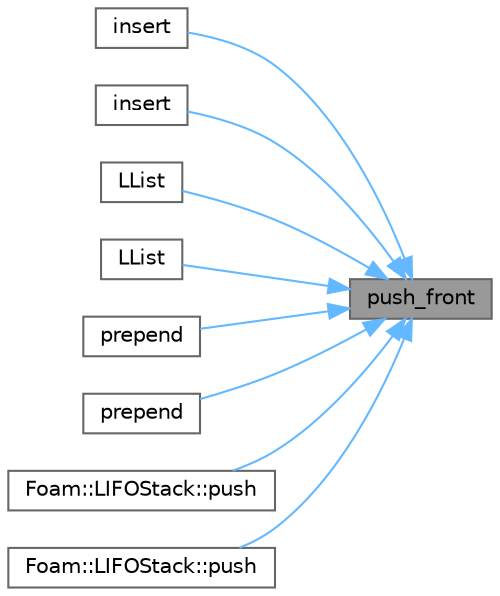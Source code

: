 digraph "push_front"
{
 // LATEX_PDF_SIZE
  bgcolor="transparent";
  edge [fontname=Helvetica,fontsize=10,labelfontname=Helvetica,labelfontsize=10];
  node [fontname=Helvetica,fontsize=10,shape=box,height=0.2,width=0.4];
  rankdir="RL";
  Node1 [id="Node000001",label="push_front",height=0.2,width=0.4,color="gray40", fillcolor="grey60", style="filled", fontcolor="black",tooltip=" "];
  Node1 -> Node2 [id="edge1_Node000001_Node000002",dir="back",color="steelblue1",style="solid",tooltip=" "];
  Node2 [id="Node000002",label="insert",height=0.2,width=0.4,color="grey40", fillcolor="white", style="filled",URL="$classFoam_1_1LList.html#aa8276aef90f274df78182ecfa0d510ba",tooltip=" "];
  Node1 -> Node3 [id="edge2_Node000001_Node000003",dir="back",color="steelblue1",style="solid",tooltip=" "];
  Node3 [id="Node000003",label="insert",height=0.2,width=0.4,color="grey40", fillcolor="white", style="filled",URL="$classFoam_1_1LList.html#ab63cad5588eff80fe8a9381cd1198eed",tooltip=" "];
  Node1 -> Node4 [id="edge3_Node000001_Node000004",dir="back",color="steelblue1",style="solid",tooltip=" "];
  Node4 [id="Node000004",label="LList",height=0.2,width=0.4,color="grey40", fillcolor="white", style="filled",URL="$classFoam_1_1LList.html#a6616b96c6c859d828e699ec24f2de5b6",tooltip=" "];
  Node1 -> Node5 [id="edge4_Node000001_Node000005",dir="back",color="steelblue1",style="solid",tooltip=" "];
  Node5 [id="Node000005",label="LList",height=0.2,width=0.4,color="grey40", fillcolor="white", style="filled",URL="$classFoam_1_1LList.html#a46f9346882b331022c90292c72b75202",tooltip=" "];
  Node1 -> Node6 [id="edge5_Node000001_Node000006",dir="back",color="steelblue1",style="solid",tooltip=" "];
  Node6 [id="Node000006",label="prepend",height=0.2,width=0.4,color="grey40", fillcolor="white", style="filled",URL="$classFoam_1_1LList.html#a18cb6bc844d3a575bd83479d6e5d9c13",tooltip=" "];
  Node1 -> Node7 [id="edge6_Node000001_Node000007",dir="back",color="steelblue1",style="solid",tooltip=" "];
  Node7 [id="Node000007",label="prepend",height=0.2,width=0.4,color="grey40", fillcolor="white", style="filled",URL="$classFoam_1_1LList.html#ac7ea5b0fef087b20090c7e33c66df5ec",tooltip=" "];
  Node1 -> Node8 [id="edge7_Node000001_Node000008",dir="back",color="steelblue1",style="solid",tooltip=" "];
  Node8 [id="Node000008",label="Foam::LIFOStack::push",height=0.2,width=0.4,color="grey40", fillcolor="white", style="filled",URL="$classFoam_1_1LIFOStack.html#a1880c45826c5fa946e0f7082d7079333",tooltip=" "];
  Node1 -> Node9 [id="edge8_Node000001_Node000009",dir="back",color="steelblue1",style="solid",tooltip=" "];
  Node9 [id="Node000009",label="Foam::LIFOStack::push",height=0.2,width=0.4,color="grey40", fillcolor="white", style="filled",URL="$classFoam_1_1LIFOStack.html#afe4a2ded61caeec658055e4a02b8de2a",tooltip=" "];
}

